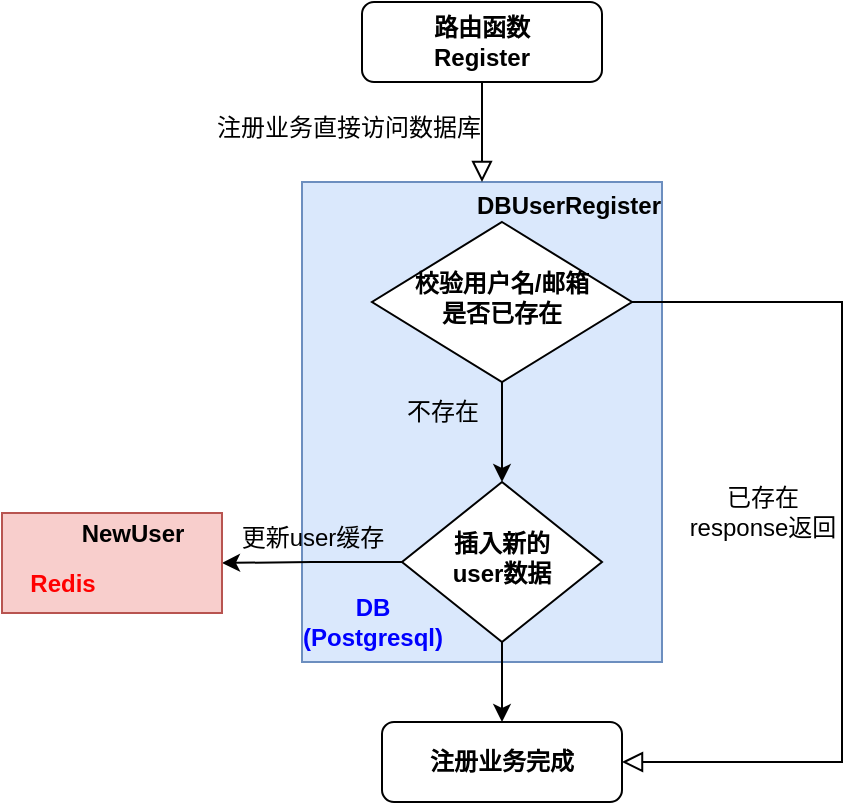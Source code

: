 <mxfile version="21.6.5" type="device">
  <diagram id="C5RBs43oDa-KdzZeNtuy" name="Page-1">
    <mxGraphModel dx="546" dy="819" grid="1" gridSize="10" guides="1" tooltips="1" connect="1" arrows="1" fold="1" page="1" pageScale="1" pageWidth="827" pageHeight="1169" math="0" shadow="0">
      <root>
        <mxCell id="WIyWlLk6GJQsqaUBKTNV-0" />
        <mxCell id="WIyWlLk6GJQsqaUBKTNV-1" parent="WIyWlLk6GJQsqaUBKTNV-0" />
        <mxCell id="E2YOEraWsCWm__Ex9G7o-9" value="" style="rounded=0;whiteSpace=wrap;html=1;fillColor=#dae8fc;strokeColor=#6c8ebf;" parent="WIyWlLk6GJQsqaUBKTNV-1" vertex="1">
          <mxGeometry x="390" y="150" width="180" height="240" as="geometry" />
        </mxCell>
        <mxCell id="WIyWlLk6GJQsqaUBKTNV-2" value="" style="rounded=0;html=1;jettySize=auto;orthogonalLoop=1;fontSize=11;endArrow=block;endFill=0;endSize=8;strokeWidth=1;shadow=0;labelBackgroundColor=none;edgeStyle=orthogonalEdgeStyle;entryX=0.5;entryY=0;entryDx=0;entryDy=0;" parent="WIyWlLk6GJQsqaUBKTNV-1" source="WIyWlLk6GJQsqaUBKTNV-3" target="E2YOEraWsCWm__Ex9G7o-9" edge="1">
          <mxGeometry relative="1" as="geometry" />
        </mxCell>
        <mxCell id="WIyWlLk6GJQsqaUBKTNV-3" value="&lt;b&gt;路由函数&lt;br&gt;Register&lt;br&gt;&lt;/b&gt;" style="rounded=1;whiteSpace=wrap;html=1;fontSize=12;glass=0;strokeWidth=1;shadow=0;" parent="WIyWlLk6GJQsqaUBKTNV-1" vertex="1">
          <mxGeometry x="420" y="60" width="120" height="40" as="geometry" />
        </mxCell>
        <mxCell id="WIyWlLk6GJQsqaUBKTNV-8" value="" style="rounded=0;html=1;jettySize=auto;orthogonalLoop=1;fontSize=11;endArrow=block;endFill=0;endSize=8;strokeWidth=1;shadow=0;labelBackgroundColor=none;edgeStyle=orthogonalEdgeStyle;exitX=1;exitY=0.5;exitDx=0;exitDy=0;entryX=1;entryY=0.5;entryDx=0;entryDy=0;" parent="WIyWlLk6GJQsqaUBKTNV-1" source="E2YOEraWsCWm__Ex9G7o-5" target="WIyWlLk6GJQsqaUBKTNV-11" edge="1">
          <mxGeometry x="0.171" y="20" relative="1" as="geometry">
            <mxPoint as="offset" />
            <Array as="points">
              <mxPoint x="660" y="210" />
              <mxPoint x="660" y="440" />
            </Array>
          </mxGeometry>
        </mxCell>
        <mxCell id="WIyWlLk6GJQsqaUBKTNV-11" value="&lt;b style=&quot;border-color: var(--border-color);&quot;&gt;注册业务完成&lt;/b&gt;" style="rounded=1;whiteSpace=wrap;html=1;fontSize=12;glass=0;strokeWidth=1;shadow=0;" parent="WIyWlLk6GJQsqaUBKTNV-1" vertex="1">
          <mxGeometry x="430" y="420" width="120" height="40" as="geometry" />
        </mxCell>
        <mxCell id="E2YOEraWsCWm__Ex9G7o-7" style="edgeStyle=orthogonalEdgeStyle;rounded=0;orthogonalLoop=1;jettySize=auto;html=1;entryX=0.5;entryY=0;entryDx=0;entryDy=0;" parent="WIyWlLk6GJQsqaUBKTNV-1" source="E2YOEraWsCWm__Ex9G7o-5" target="E2YOEraWsCWm__Ex9G7o-6" edge="1">
          <mxGeometry relative="1" as="geometry" />
        </mxCell>
        <mxCell id="E2YOEraWsCWm__Ex9G7o-5" value="&lt;b&gt;校验用户名/邮箱&lt;br&gt;是否已存在&lt;br&gt;&lt;/b&gt;" style="rhombus;whiteSpace=wrap;html=1;shadow=0;fontFamily=Helvetica;fontSize=12;align=center;strokeWidth=1;spacing=6;spacingTop=-4;" parent="WIyWlLk6GJQsqaUBKTNV-1" vertex="1">
          <mxGeometry x="425" y="170" width="130" height="80" as="geometry" />
        </mxCell>
        <mxCell id="MIeVsVOmGcZFVNaWfFyY-2" style="edgeStyle=orthogonalEdgeStyle;rounded=0;orthogonalLoop=1;jettySize=auto;html=1;entryX=1;entryY=0.5;entryDx=0;entryDy=0;" edge="1" parent="WIyWlLk6GJQsqaUBKTNV-1" source="E2YOEraWsCWm__Ex9G7o-6" target="E2YOEraWsCWm__Ex9G7o-1">
          <mxGeometry relative="1" as="geometry" />
        </mxCell>
        <mxCell id="E2YOEraWsCWm__Ex9G7o-6" value="&lt;b&gt;插入新的&lt;br&gt;user数据&lt;br&gt;&lt;/b&gt;" style="rhombus;whiteSpace=wrap;html=1;shadow=0;fontFamily=Helvetica;fontSize=12;align=center;strokeWidth=1;spacing=6;spacingTop=-4;" parent="WIyWlLk6GJQsqaUBKTNV-1" vertex="1">
          <mxGeometry x="440" y="300" width="100" height="80" as="geometry" />
        </mxCell>
        <mxCell id="E2YOEraWsCWm__Ex9G7o-8" value="不存在" style="text;html=1;align=center;verticalAlign=middle;resizable=0;points=[];autosize=1;strokeColor=none;fillColor=none;" parent="WIyWlLk6GJQsqaUBKTNV-1" vertex="1">
          <mxGeometry x="430" y="250" width="60" height="30" as="geometry" />
        </mxCell>
        <mxCell id="E2YOEraWsCWm__Ex9G7o-10" value="&lt;b&gt;&lt;font color=&quot;#0000ff&quot;&gt;DB&lt;br&gt;(Postgresql)&lt;/font&gt;&lt;br&gt;&lt;/b&gt;" style="text;html=1;align=center;verticalAlign=middle;resizable=0;points=[];autosize=1;strokeColor=none;fillColor=none;" parent="WIyWlLk6GJQsqaUBKTNV-1" vertex="1">
          <mxGeometry x="380" y="350" width="90" height="40" as="geometry" />
        </mxCell>
        <mxCell id="E2YOEraWsCWm__Ex9G7o-14" value="" style="endArrow=classic;html=1;rounded=0;entryX=0.5;entryY=0;entryDx=0;entryDy=0;" parent="WIyWlLk6GJQsqaUBKTNV-1" target="WIyWlLk6GJQsqaUBKTNV-11" edge="1">
          <mxGeometry width="50" height="50" relative="1" as="geometry">
            <mxPoint x="490" y="380" as="sourcePoint" />
            <mxPoint x="380" y="270" as="targetPoint" />
          </mxGeometry>
        </mxCell>
        <mxCell id="E2YOEraWsCWm__Ex9G7o-16" value="更新user缓存" style="text;html=1;align=center;verticalAlign=middle;resizable=0;points=[];autosize=1;strokeColor=none;fillColor=none;" parent="WIyWlLk6GJQsqaUBKTNV-1" vertex="1">
          <mxGeometry x="350" y="312.5" width="90" height="30" as="geometry" />
        </mxCell>
        <mxCell id="E2YOEraWsCWm__Ex9G7o-23" value="&lt;b&gt;DBUserRegister&lt;/b&gt;" style="text;html=1;align=center;verticalAlign=middle;resizable=0;points=[];autosize=1;strokeColor=none;fillColor=none;" parent="WIyWlLk6GJQsqaUBKTNV-1" vertex="1">
          <mxGeometry x="463" y="147" width="120" height="30" as="geometry" />
        </mxCell>
        <mxCell id="MIeVsVOmGcZFVNaWfFyY-0" value="注册业务直接访问数据库" style="text;html=1;align=center;verticalAlign=middle;resizable=0;points=[];autosize=1;strokeColor=none;fillColor=none;" vertex="1" parent="WIyWlLk6GJQsqaUBKTNV-1">
          <mxGeometry x="333" y="108" width="160" height="30" as="geometry" />
        </mxCell>
        <mxCell id="MIeVsVOmGcZFVNaWfFyY-1" value="已存在&lt;br&gt;response返回" style="text;html=1;align=center;verticalAlign=middle;resizable=0;points=[];autosize=1;strokeColor=none;fillColor=none;" vertex="1" parent="WIyWlLk6GJQsqaUBKTNV-1">
          <mxGeometry x="570" y="295" width="100" height="40" as="geometry" />
        </mxCell>
        <mxCell id="MIeVsVOmGcZFVNaWfFyY-4" value="" style="group" vertex="1" connectable="0" parent="WIyWlLk6GJQsqaUBKTNV-1">
          <mxGeometry x="240" y="310.5" width="110" height="55" as="geometry" />
        </mxCell>
        <mxCell id="E2YOEraWsCWm__Ex9G7o-1" value="" style="rounded=0;whiteSpace=wrap;html=1;fillColor=#f8cecc;strokeColor=#b85450;" parent="MIeVsVOmGcZFVNaWfFyY-4" vertex="1">
          <mxGeometry y="5" width="110" height="50" as="geometry" />
        </mxCell>
        <mxCell id="E2YOEraWsCWm__Ex9G7o-3" value="&lt;b&gt;&lt;font color=&quot;#ff0000&quot;&gt;Redis&lt;/font&gt;&lt;/b&gt;" style="text;html=1;align=center;verticalAlign=middle;resizable=0;points=[];autosize=1;strokeColor=none;fillColor=none;" parent="MIeVsVOmGcZFVNaWfFyY-4" vertex="1">
          <mxGeometry y="25" width="60" height="30" as="geometry" />
        </mxCell>
        <mxCell id="MIeVsVOmGcZFVNaWfFyY-3" value="&lt;b&gt;NewUser&lt;/b&gt;" style="text;html=1;align=center;verticalAlign=middle;resizable=0;points=[];autosize=1;strokeColor=none;fillColor=none;" vertex="1" parent="MIeVsVOmGcZFVNaWfFyY-4">
          <mxGeometry x="30" width="70" height="30" as="geometry" />
        </mxCell>
      </root>
    </mxGraphModel>
  </diagram>
</mxfile>
